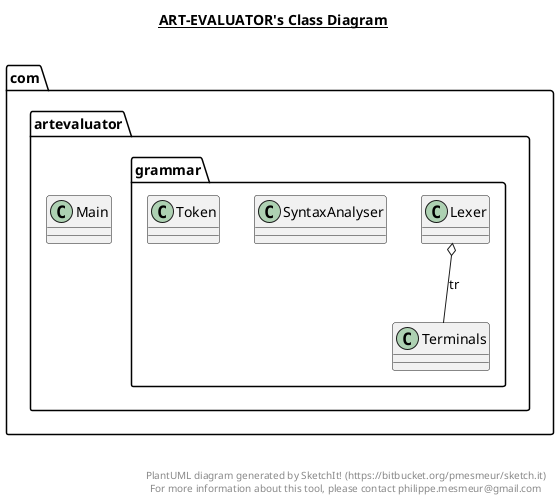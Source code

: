 @startuml

title __ART-EVALUATOR's Class Diagram__\n

  namespace com.artevaluator {
    class com.artevaluator.Main {
    }
  }
  

  namespace com.artevaluator {
    namespace grammar {
      class com.artevaluator.grammar.Lexer {
      }
    }
  }
  

  namespace com.artevaluator {
    namespace grammar {
      class com.artevaluator.grammar.SyntaxAnalyser {
      }
    }
  }
  

  namespace com.artevaluator {
    namespace grammar {
      class com.artevaluator.grammar.Terminals {
      }
    }
  }
  

  namespace com.artevaluator {
    namespace grammar {
      class com.artevaluator.grammar.Token {
      }
    }
  }
  

  com.artevaluator.grammar.Lexer o-- com.artevaluator.grammar.Terminals : tr


right footer


PlantUML diagram generated by SketchIt! (https://bitbucket.org/pmesmeur/sketch.it)
For more information about this tool, please contact philippe.mesmeur@gmail.com
endfooter

@enduml
